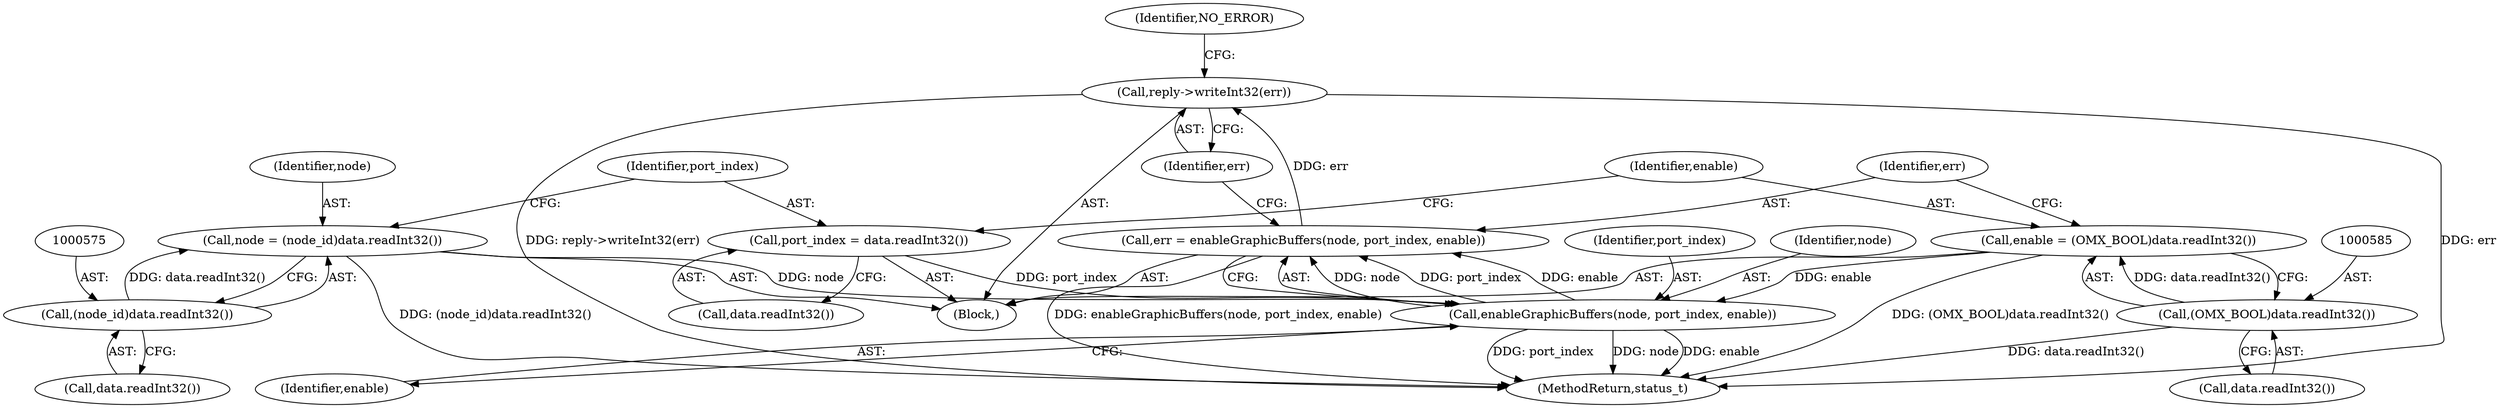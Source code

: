 digraph "0_Android_295c883fe3105b19bcd0f9e07d54c6b589fc5bff@API" {
"1000594" [label="(Call,reply->writeInt32(err))"];
"1000588" [label="(Call,err = enableGraphicBuffers(node, port_index, enable))"];
"1000590" [label="(Call,enableGraphicBuffers(node, port_index, enable))"];
"1000572" [label="(Call,node = (node_id)data.readInt32())"];
"1000574" [label="(Call,(node_id)data.readInt32())"];
"1000578" [label="(Call,port_index = data.readInt32())"];
"1000582" [label="(Call,enable = (OMX_BOOL)data.readInt32())"];
"1000584" [label="(Call,(OMX_BOOL)data.readInt32())"];
"1000586" [label="(Call,data.readInt32())"];
"1000595" [label="(Identifier,err)"];
"1000574" [label="(Call,(node_id)data.readInt32())"];
"1000592" [label="(Identifier,port_index)"];
"1000583" [label="(Identifier,enable)"];
"1000566" [label="(Block,)"];
"1000584" [label="(Call,(OMX_BOOL)data.readInt32())"];
"1000580" [label="(Call,data.readInt32())"];
"1000589" [label="(Identifier,err)"];
"1000582" [label="(Call,enable = (OMX_BOOL)data.readInt32())"];
"1000594" [label="(Call,reply->writeInt32(err))"];
"1000573" [label="(Identifier,node)"];
"1000593" [label="(Identifier,enable)"];
"1000578" [label="(Call,port_index = data.readInt32())"];
"1000576" [label="(Call,data.readInt32())"];
"1000579" [label="(Identifier,port_index)"];
"1000588" [label="(Call,err = enableGraphicBuffers(node, port_index, enable))"];
"1000597" [label="(Identifier,NO_ERROR)"];
"1000591" [label="(Identifier,node)"];
"1000590" [label="(Call,enableGraphicBuffers(node, port_index, enable))"];
"1000572" [label="(Call,node = (node_id)data.readInt32())"];
"1001343" [label="(MethodReturn,status_t)"];
"1000594" -> "1000566"  [label="AST: "];
"1000594" -> "1000595"  [label="CFG: "];
"1000595" -> "1000594"  [label="AST: "];
"1000597" -> "1000594"  [label="CFG: "];
"1000594" -> "1001343"  [label="DDG: err"];
"1000594" -> "1001343"  [label="DDG: reply->writeInt32(err)"];
"1000588" -> "1000594"  [label="DDG: err"];
"1000588" -> "1000566"  [label="AST: "];
"1000588" -> "1000590"  [label="CFG: "];
"1000589" -> "1000588"  [label="AST: "];
"1000590" -> "1000588"  [label="AST: "];
"1000595" -> "1000588"  [label="CFG: "];
"1000588" -> "1001343"  [label="DDG: enableGraphicBuffers(node, port_index, enable)"];
"1000590" -> "1000588"  [label="DDG: node"];
"1000590" -> "1000588"  [label="DDG: port_index"];
"1000590" -> "1000588"  [label="DDG: enable"];
"1000590" -> "1000593"  [label="CFG: "];
"1000591" -> "1000590"  [label="AST: "];
"1000592" -> "1000590"  [label="AST: "];
"1000593" -> "1000590"  [label="AST: "];
"1000590" -> "1001343"  [label="DDG: port_index"];
"1000590" -> "1001343"  [label="DDG: node"];
"1000590" -> "1001343"  [label="DDG: enable"];
"1000572" -> "1000590"  [label="DDG: node"];
"1000578" -> "1000590"  [label="DDG: port_index"];
"1000582" -> "1000590"  [label="DDG: enable"];
"1000572" -> "1000566"  [label="AST: "];
"1000572" -> "1000574"  [label="CFG: "];
"1000573" -> "1000572"  [label="AST: "];
"1000574" -> "1000572"  [label="AST: "];
"1000579" -> "1000572"  [label="CFG: "];
"1000572" -> "1001343"  [label="DDG: (node_id)data.readInt32()"];
"1000574" -> "1000572"  [label="DDG: data.readInt32()"];
"1000574" -> "1000576"  [label="CFG: "];
"1000575" -> "1000574"  [label="AST: "];
"1000576" -> "1000574"  [label="AST: "];
"1000578" -> "1000566"  [label="AST: "];
"1000578" -> "1000580"  [label="CFG: "];
"1000579" -> "1000578"  [label="AST: "];
"1000580" -> "1000578"  [label="AST: "];
"1000583" -> "1000578"  [label="CFG: "];
"1000582" -> "1000566"  [label="AST: "];
"1000582" -> "1000584"  [label="CFG: "];
"1000583" -> "1000582"  [label="AST: "];
"1000584" -> "1000582"  [label="AST: "];
"1000589" -> "1000582"  [label="CFG: "];
"1000582" -> "1001343"  [label="DDG: (OMX_BOOL)data.readInt32()"];
"1000584" -> "1000582"  [label="DDG: data.readInt32()"];
"1000584" -> "1000586"  [label="CFG: "];
"1000585" -> "1000584"  [label="AST: "];
"1000586" -> "1000584"  [label="AST: "];
"1000584" -> "1001343"  [label="DDG: data.readInt32()"];
}
